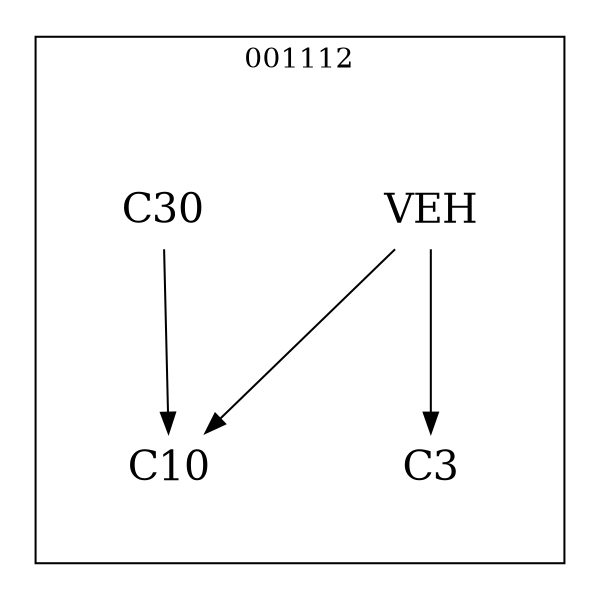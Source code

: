 strict digraph DAGS {
	size = "4,4!" ; ratio ="fill"; subgraph cluster_0{
			labeldoc = "t";
			label = "001112";node	[label= VEH, shape = plaintext, fontsize=20] VEH;node	[label= C3, shape = plaintext, fontsize=20] C3;node	[label= C10, shape = plaintext, fontsize=20] C10;node	[label= C30, shape = plaintext, fontsize=20] C30;
VEH->C3;
VEH->C10;
C30->C10;
	}}